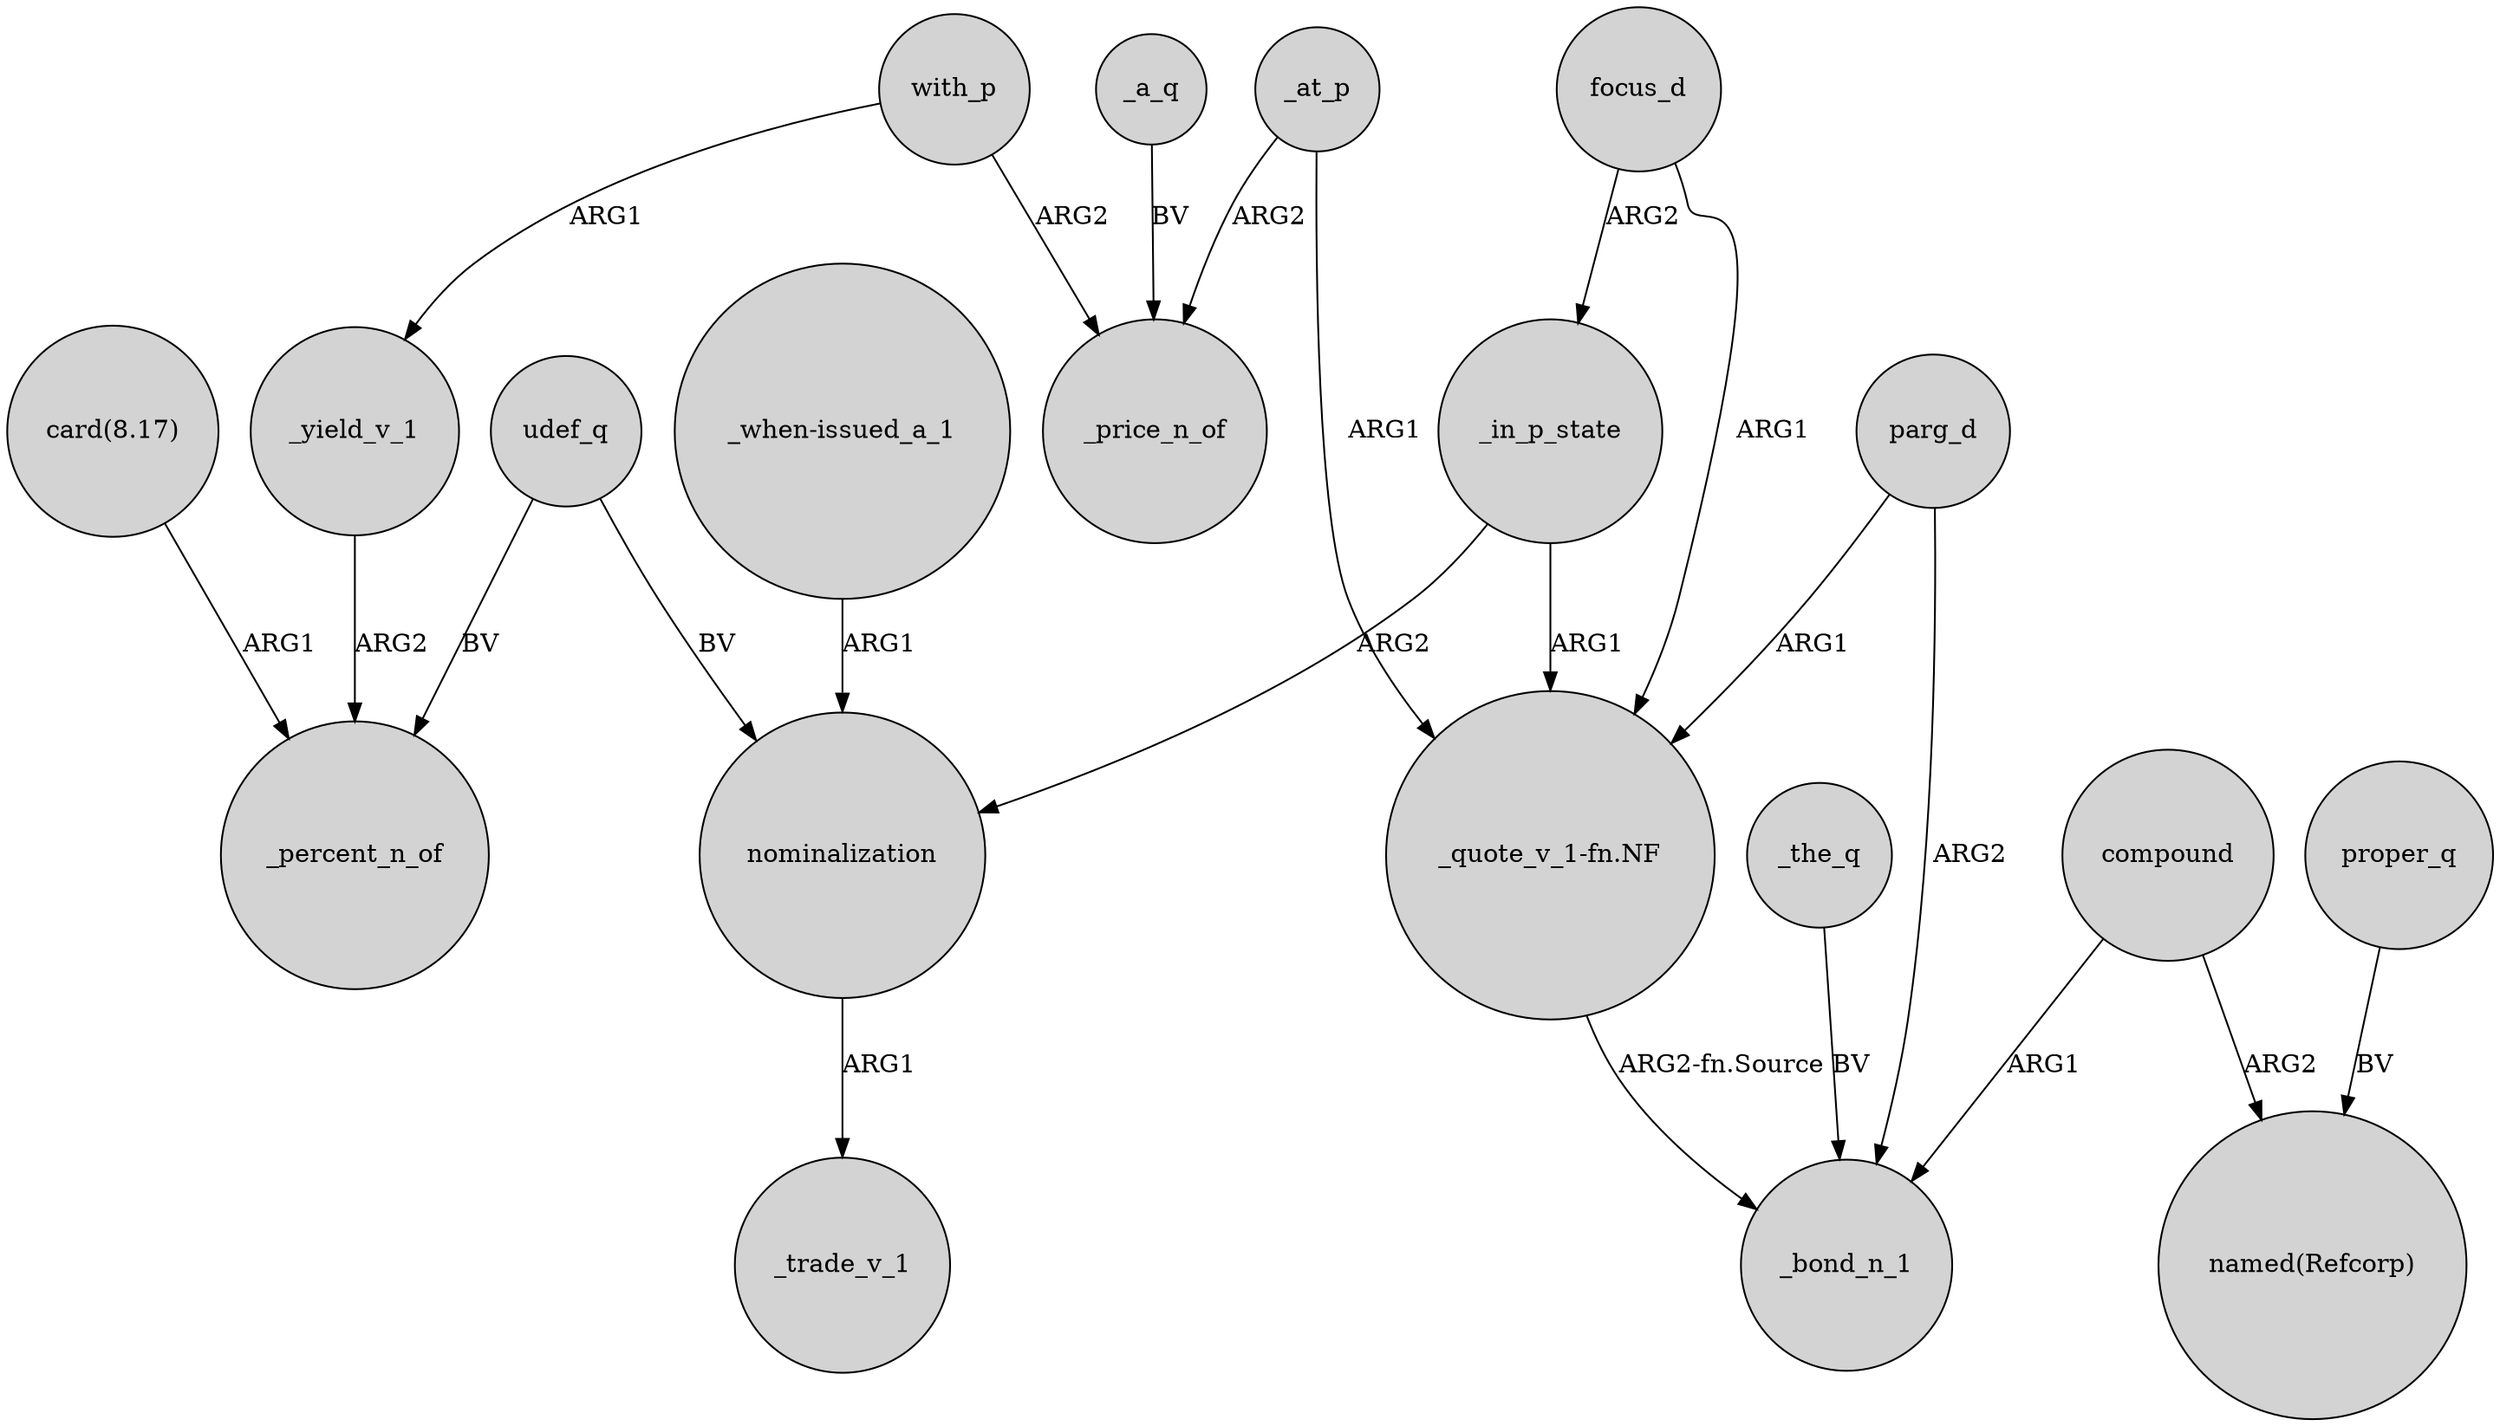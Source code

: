 digraph {
	node [shape=circle style=filled]
	"card(8.17)" -> _percent_n_of [label=ARG1]
	with_p -> _price_n_of [label=ARG2]
	parg_d -> _bond_n_1 [label=ARG2]
	"_quote_v_1-fn.NF" -> _bond_n_1 [label="ARG2-fn.Source"]
	focus_d -> _in_p_state [label=ARG2]
	compound -> _bond_n_1 [label=ARG1]
	_at_p -> "_quote_v_1-fn.NF" [label=ARG1]
	nominalization -> _trade_v_1 [label=ARG1]
	compound -> "named(Refcorp)" [label=ARG2]
	parg_d -> "_quote_v_1-fn.NF" [label=ARG1]
	focus_d -> "_quote_v_1-fn.NF" [label=ARG1]
	_the_q -> _bond_n_1 [label=BV]
	_in_p_state -> "_quote_v_1-fn.NF" [label=ARG1]
	_in_p_state -> nominalization [label=ARG2]
	udef_q -> nominalization [label=BV]
	_yield_v_1 -> _percent_n_of [label=ARG2]
	with_p -> _yield_v_1 [label=ARG1]
	proper_q -> "named(Refcorp)" [label=BV]
	udef_q -> _percent_n_of [label=BV]
	_at_p -> _price_n_of [label=ARG2]
	"_when-issued_a_1" -> nominalization [label=ARG1]
	_a_q -> _price_n_of [label=BV]
}
